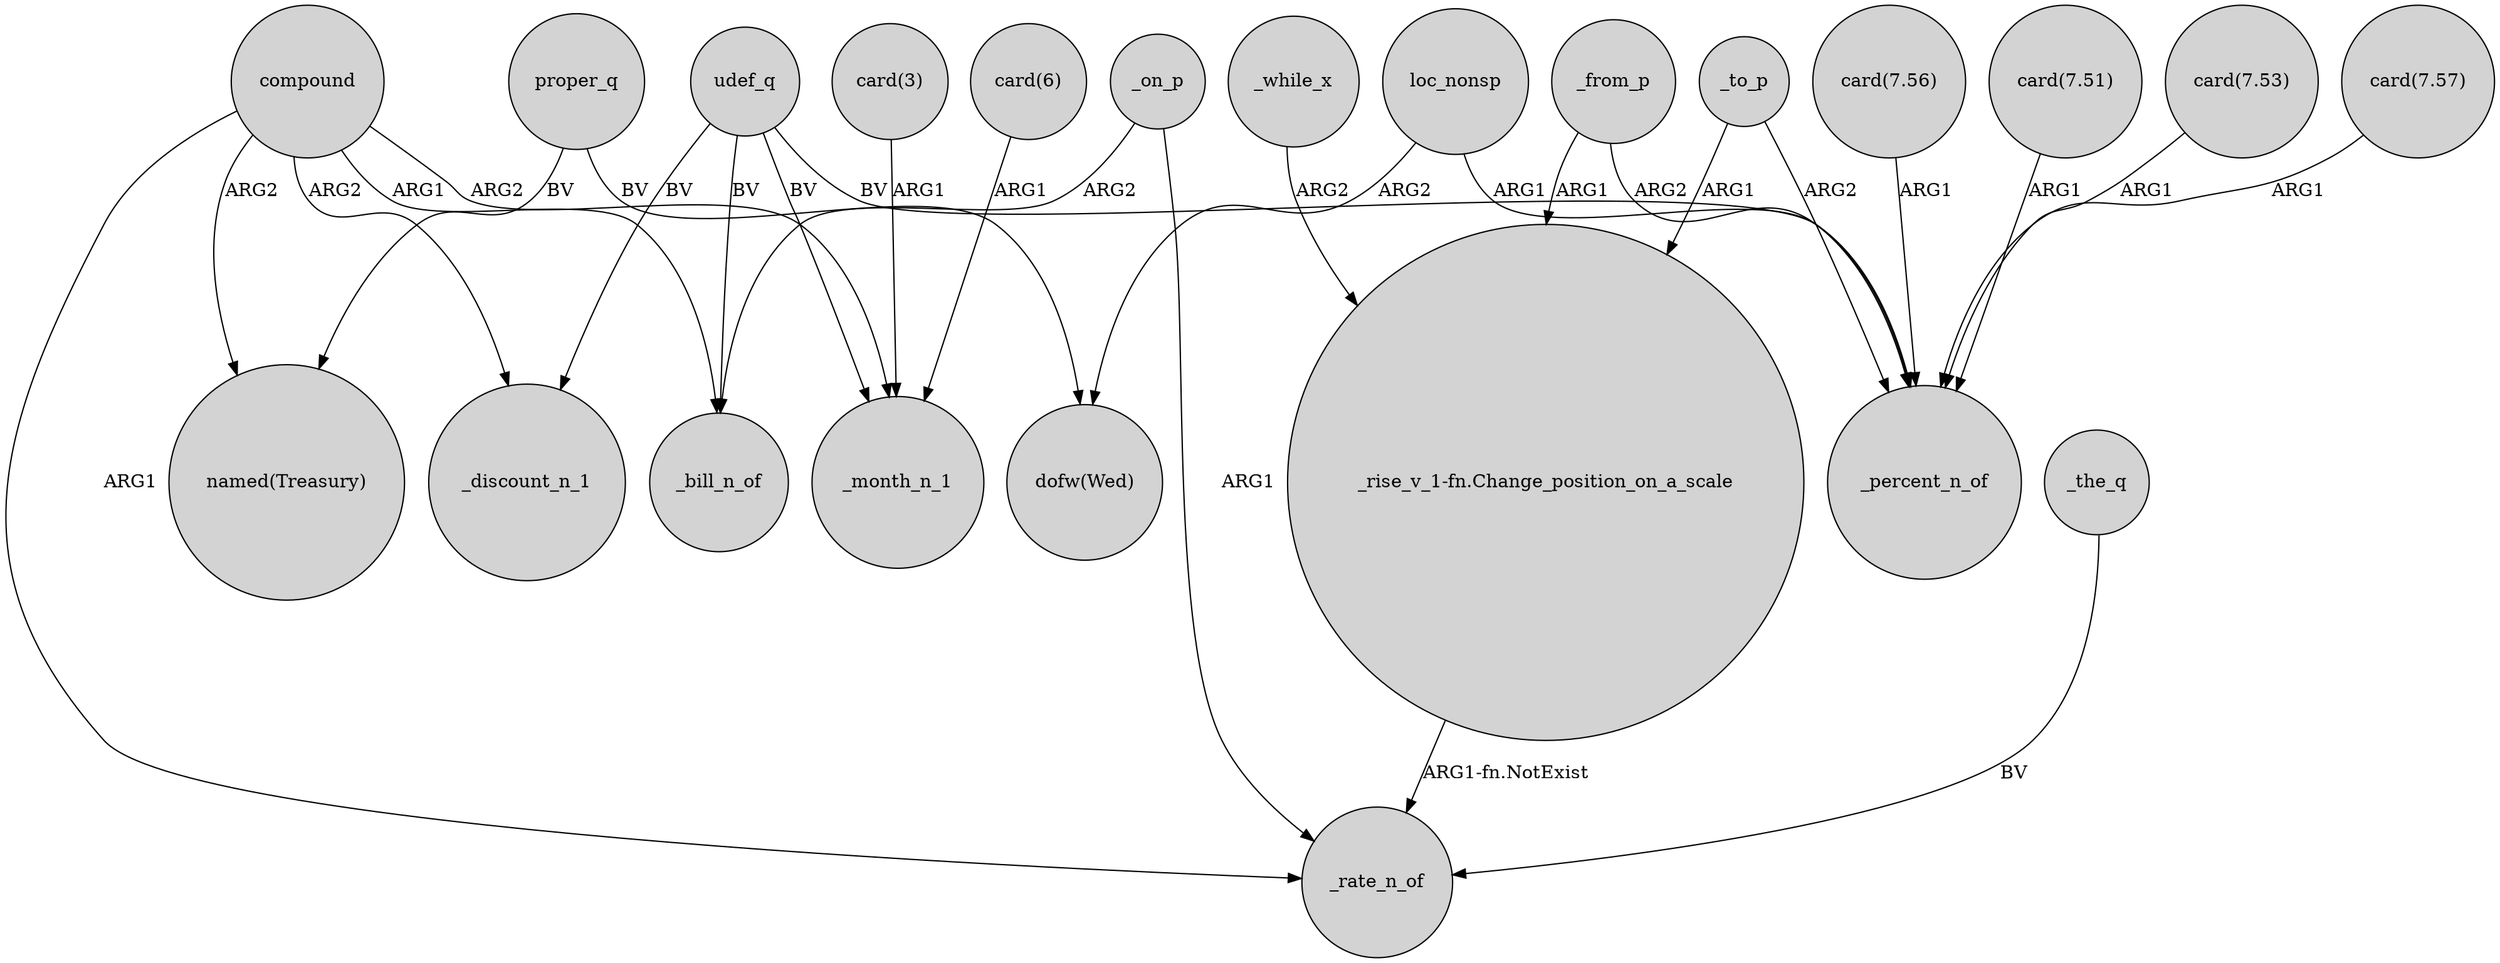 digraph {
	node [shape=circle style=filled]
	compound -> "named(Treasury)" [label=ARG2]
	compound -> _month_n_1 [label=ARG2]
	compound -> _bill_n_of [label=ARG1]
	"card(7.57)" -> _percent_n_of [label=ARG1]
	"_rise_v_1-fn.Change_position_on_a_scale" -> _rate_n_of [label="ARG1-fn.NotExist"]
	compound -> _rate_n_of [label=ARG1]
	udef_q -> _bill_n_of [label=BV]
	"card(7.56)" -> _percent_n_of [label=ARG1]
	loc_nonsp -> _percent_n_of [label=ARG1]
	udef_q -> _discount_n_1 [label=BV]
	udef_q -> _month_n_1 [label=BV]
	_the_q -> _rate_n_of [label=BV]
	proper_q -> "dofw(Wed)" [label=BV]
	"card(7.51)" -> _percent_n_of [label=ARG1]
	_while_x -> "_rise_v_1-fn.Change_position_on_a_scale" [label=ARG2]
	proper_q -> "named(Treasury)" [label=BV]
	_on_p -> _bill_n_of [label=ARG2]
	_to_p -> _percent_n_of [label=ARG2]
	compound -> _discount_n_1 [label=ARG2]
	_from_p -> _percent_n_of [label=ARG2]
	udef_q -> _percent_n_of [label=BV]
	"card(6)" -> _month_n_1 [label=ARG1]
	"card(7.53)" -> _percent_n_of [label=ARG1]
	loc_nonsp -> "dofw(Wed)" [label=ARG2]
	_on_p -> _rate_n_of [label=ARG1]
	_to_p -> "_rise_v_1-fn.Change_position_on_a_scale" [label=ARG1]
	"card(3)" -> _month_n_1 [label=ARG1]
	_from_p -> "_rise_v_1-fn.Change_position_on_a_scale" [label=ARG1]
}
